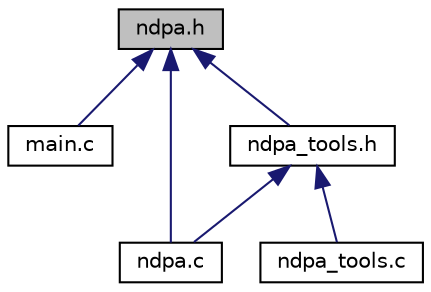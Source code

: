 digraph "ndpa.h"
{
 // LATEX_PDF_SIZE
  edge [fontname="Helvetica",fontsize="10",labelfontname="Helvetica",labelfontsize="10"];
  node [fontname="Helvetica",fontsize="10",shape=record];
  Node1 [label="ndpa.h",height=0.2,width=0.4,color="black", fillcolor="grey75", style="filled", fontcolor="black",tooltip="Occuity NDPA main module (ndpa.c) definitions."];
  Node1 -> Node2 [dir="back",color="midnightblue",fontsize="10",style="solid",fontname="Helvetica"];
  Node2 [label="main.c",height=0.2,width=0.4,color="black", fillcolor="white", style="filled",URL="$main_8c.html",tooltip="Occuity NDPA test application and project entry point for testing on the PC and the PIC32MZ."];
  Node1 -> Node3 [dir="back",color="midnightblue",fontsize="10",style="solid",fontname="Helvetica"];
  Node3 [label="ndpa.c",height=0.2,width=0.4,color="black", fillcolor="white", style="filled",URL="$ndpa_8c.html",tooltip="Occuity NDPA main interface module."];
  Node1 -> Node4 [dir="back",color="midnightblue",fontsize="10",style="solid",fontname="Helvetica"];
  Node4 [label="ndpa_tools.h",height=0.2,width=0.4,color="black", fillcolor="white", style="filled",URL="$ndpa__tools_8h.html",tooltip="Definitions for ndpa_tools.c."];
  Node4 -> Node3 [dir="back",color="midnightblue",fontsize="10",style="solid",fontname="Helvetica"];
  Node4 -> Node5 [dir="back",color="midnightblue",fontsize="10",style="solid",fontname="Helvetica"];
  Node5 [label="ndpa_tools.c",height=0.2,width=0.4,color="black", fillcolor="white", style="filled",URL="$ndpa__tools_8c.html",tooltip="Core NDPA processing functions. Median, Polygon regression, Peak detection, ..."];
}
